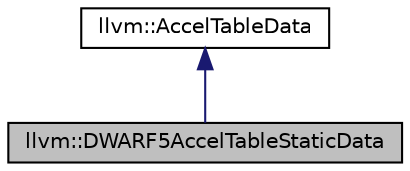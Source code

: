 digraph "llvm::DWARF5AccelTableStaticData"
{
 // LATEX_PDF_SIZE
  bgcolor="transparent";
  edge [fontname="Helvetica",fontsize="10",labelfontname="Helvetica",labelfontsize="10"];
  node [fontname="Helvetica",fontsize="10",shape="box"];
  Node1 [label="llvm::DWARF5AccelTableStaticData",height=0.2,width=0.4,color="black", fillcolor="grey75", style="filled", fontcolor="black",tooltip=" "];
  Node2 -> Node1 [dir="back",color="midnightblue",fontsize="10",style="solid",fontname="Helvetica"];
  Node2 [label="llvm::AccelTableData",height=0.2,width=0.4,color="black",URL="$classllvm_1_1AccelTableData.html",tooltip="Interface which the different types of accelerator table data have to conform."];
}
